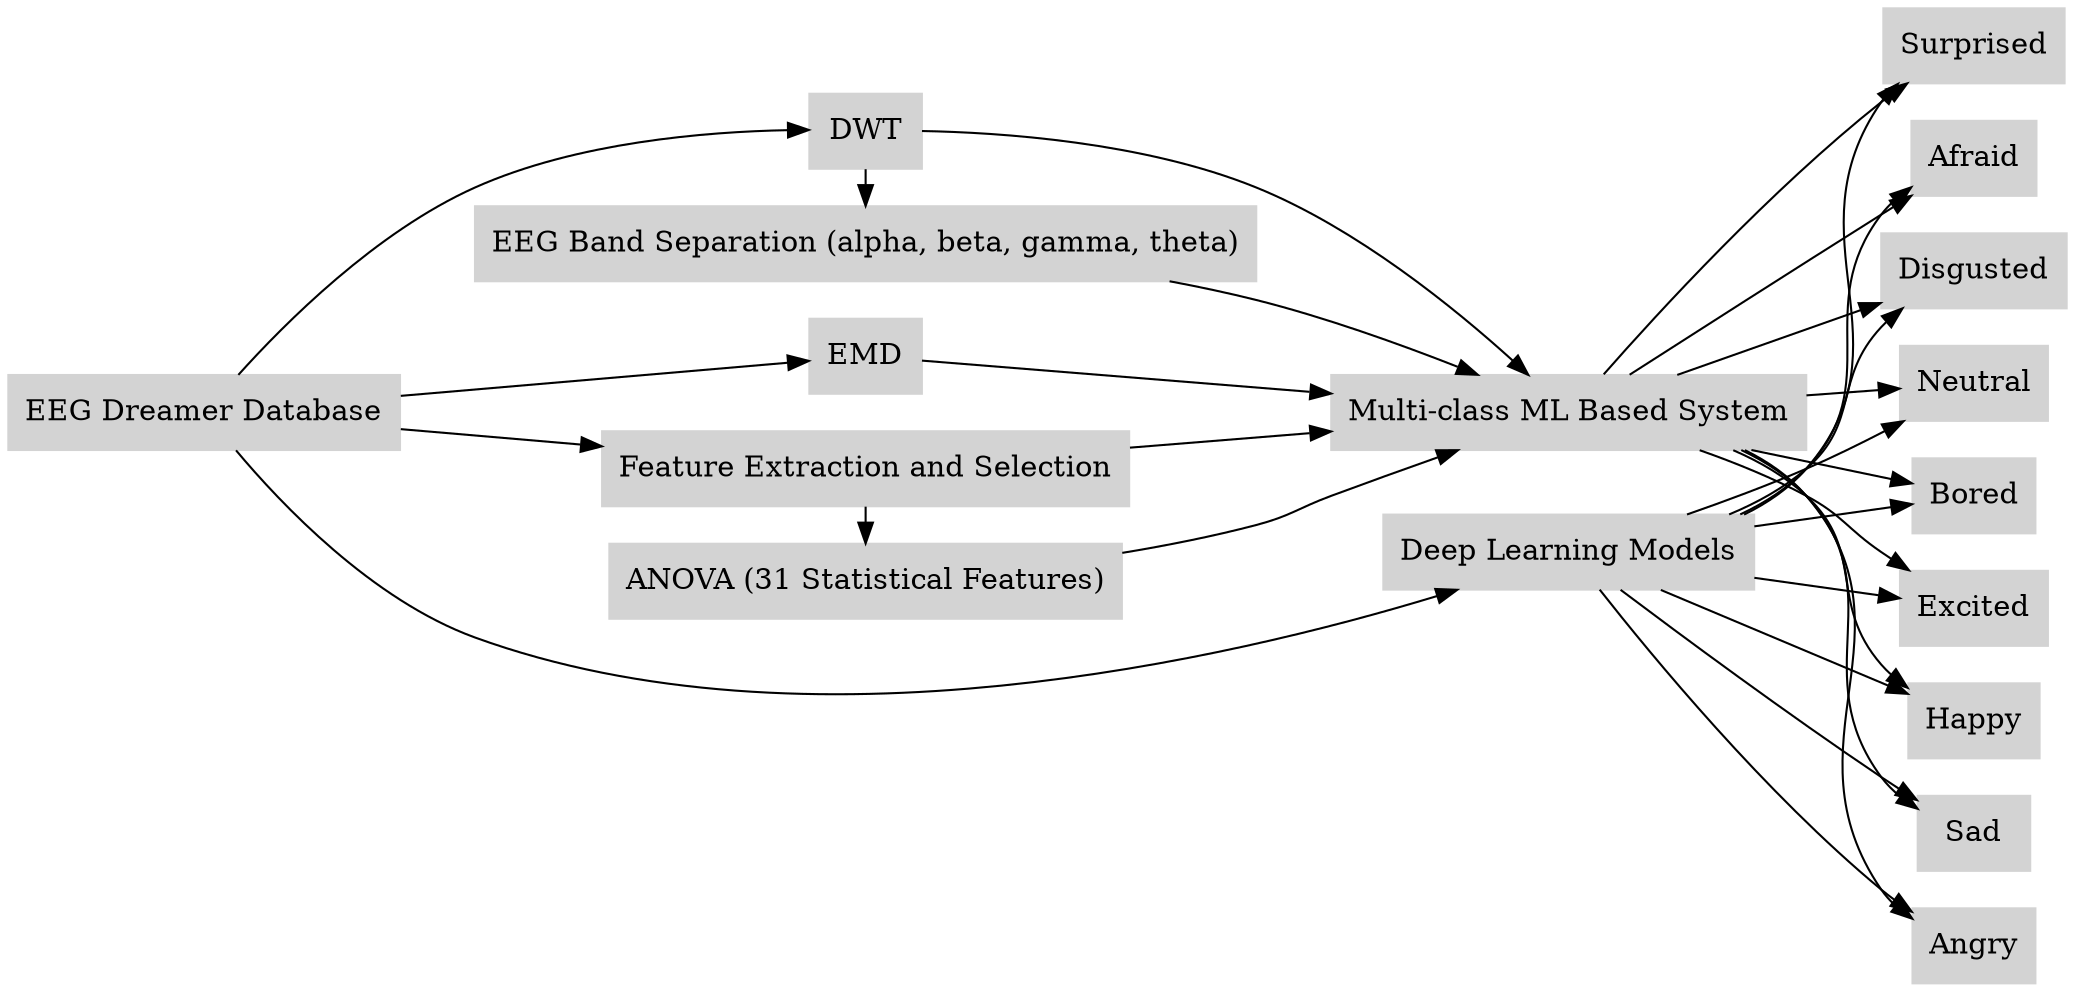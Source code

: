 digraph G {
    rankdir=LR;
    node [shape=box, style=filled, color=lightgrey];

    // First layer
    EEG_Dreamer_Database [label="EEG Dreamer Database"];

    // Second layer
    DWT [label="DWT"];
    EMD [label="EMD"];
    Feature_Extraction_Selection [label="Feature Extraction and Selection"];

    // Sub-blocks for DWT
    EEG_Band_Separation [label="EEG Band Separation (alpha, beta, gamma, theta)"];

    // Sub-blocks for Feature Extraction and Selection
    ANOVA [label="ANOVA (31 Statistical Features)"];

    // Third layer
    Multi_Class_ML [label="Multi-class ML Based System"];
    Deep_Learning_Models [label="Deep Learning Models"];

    // Fourth layer - 9 Emotions
    Emotion1 [label="Happy"];
    Emotion2 [label="Sad"];
    Emotion3 [label="Angry"];
    Emotion4 [label="Surprised"];
    Emotion5 [label="Afraid"];
    Emotion6 [label="Disgusted"];
    Emotion7 [label="Neutral"];
    Emotion8 [label="Bored"];
    Emotion9 [label="Excited"];

    // Define layers
    { rank=same; EEG_Dreamer_Database; }
    { rank=same; DWT; EMD; Feature_Extraction_Selection; EEG_Band_Separation; ANOVA; }
    { rank=same; Multi_Class_ML; Deep_Learning_Models; }
    { rank=same; Emotion1; Emotion2; Emotion3; Emotion4; Emotion5; Emotion6; Emotion7; Emotion8; Emotion9; }

    // Connect nodes between layers
    EEG_Dreamer_Database -> { DWT; EMD; Feature_Extraction_Selection; Deep_Learning_Models };
    DWT -> EEG_Band_Separation;
    Feature_Extraction_Selection -> ANOVA;
    { DWT; EMD; Feature_Extraction_Selection; EEG_Band_Separation; ANOVA } -> Multi_Class_ML;
    Multi_Class_ML -> { Emotion1; Emotion2; Emotion3; Emotion4; Emotion5; Emotion6; Emotion7; Emotion8; Emotion9 };
    Deep_Learning_Models -> { Emotion1; Emotion2; Emotion3; Emotion4; Emotion5; Emotion6; Emotion7; Emotion8; Emotion9 };
}
